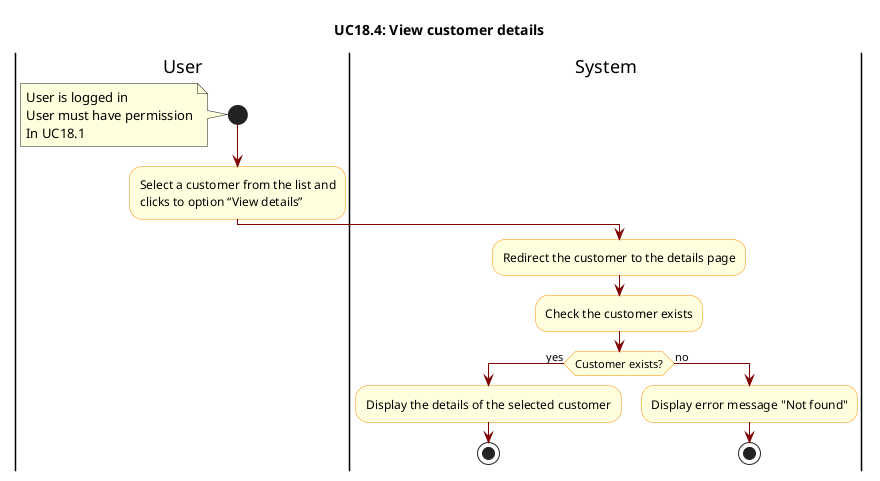 @startuml

skinparam ActivityBackgroundColor LightYellow
skinparam ActivityBorderColor DarkOrange
skinparam ArrowColor Maroon

title UC18.4: View customer details

|User|
start
note left
    User is logged in  
    User must have permission
    In UC18.1
end note

|User|
:Select a customer from the list and 
clicks to option “View details”;

|System|
:Redirect the customer to the details page;
:Check the customer exists;

if(Customer exists?) then(yes)    
    :Display the details of the selected customer;
    stop
else(no)
    :Display error message "Not found";
    stop
endif


@enduml

